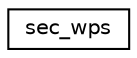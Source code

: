 digraph "Graphical Class Hierarchy"
{
  edge [fontname="Helvetica",fontsize="10",labelfontname="Helvetica",labelfontsize="10"];
  node [fontname="Helvetica",fontsize="10",shape=record];
  rankdir="LR";
  Node1 [label="sec_wps",height=0.2,width=0.4,color="black", fillcolor="white", style="filled",URL="$structsec__wps.html"];
}
